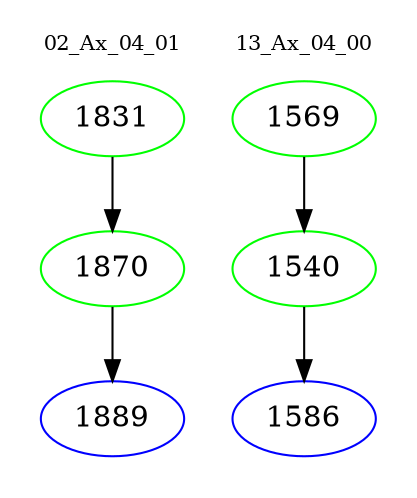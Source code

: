 digraph{
subgraph cluster_0 {
color = white
label = "02_Ax_04_01";
fontsize=10;
T0_1831 [label="1831", color="green"]
T0_1831 -> T0_1870 [color="black"]
T0_1870 [label="1870", color="green"]
T0_1870 -> T0_1889 [color="black"]
T0_1889 [label="1889", color="blue"]
}
subgraph cluster_1 {
color = white
label = "13_Ax_04_00";
fontsize=10;
T1_1569 [label="1569", color="green"]
T1_1569 -> T1_1540 [color="black"]
T1_1540 [label="1540", color="green"]
T1_1540 -> T1_1586 [color="black"]
T1_1586 [label="1586", color="blue"]
}
}
